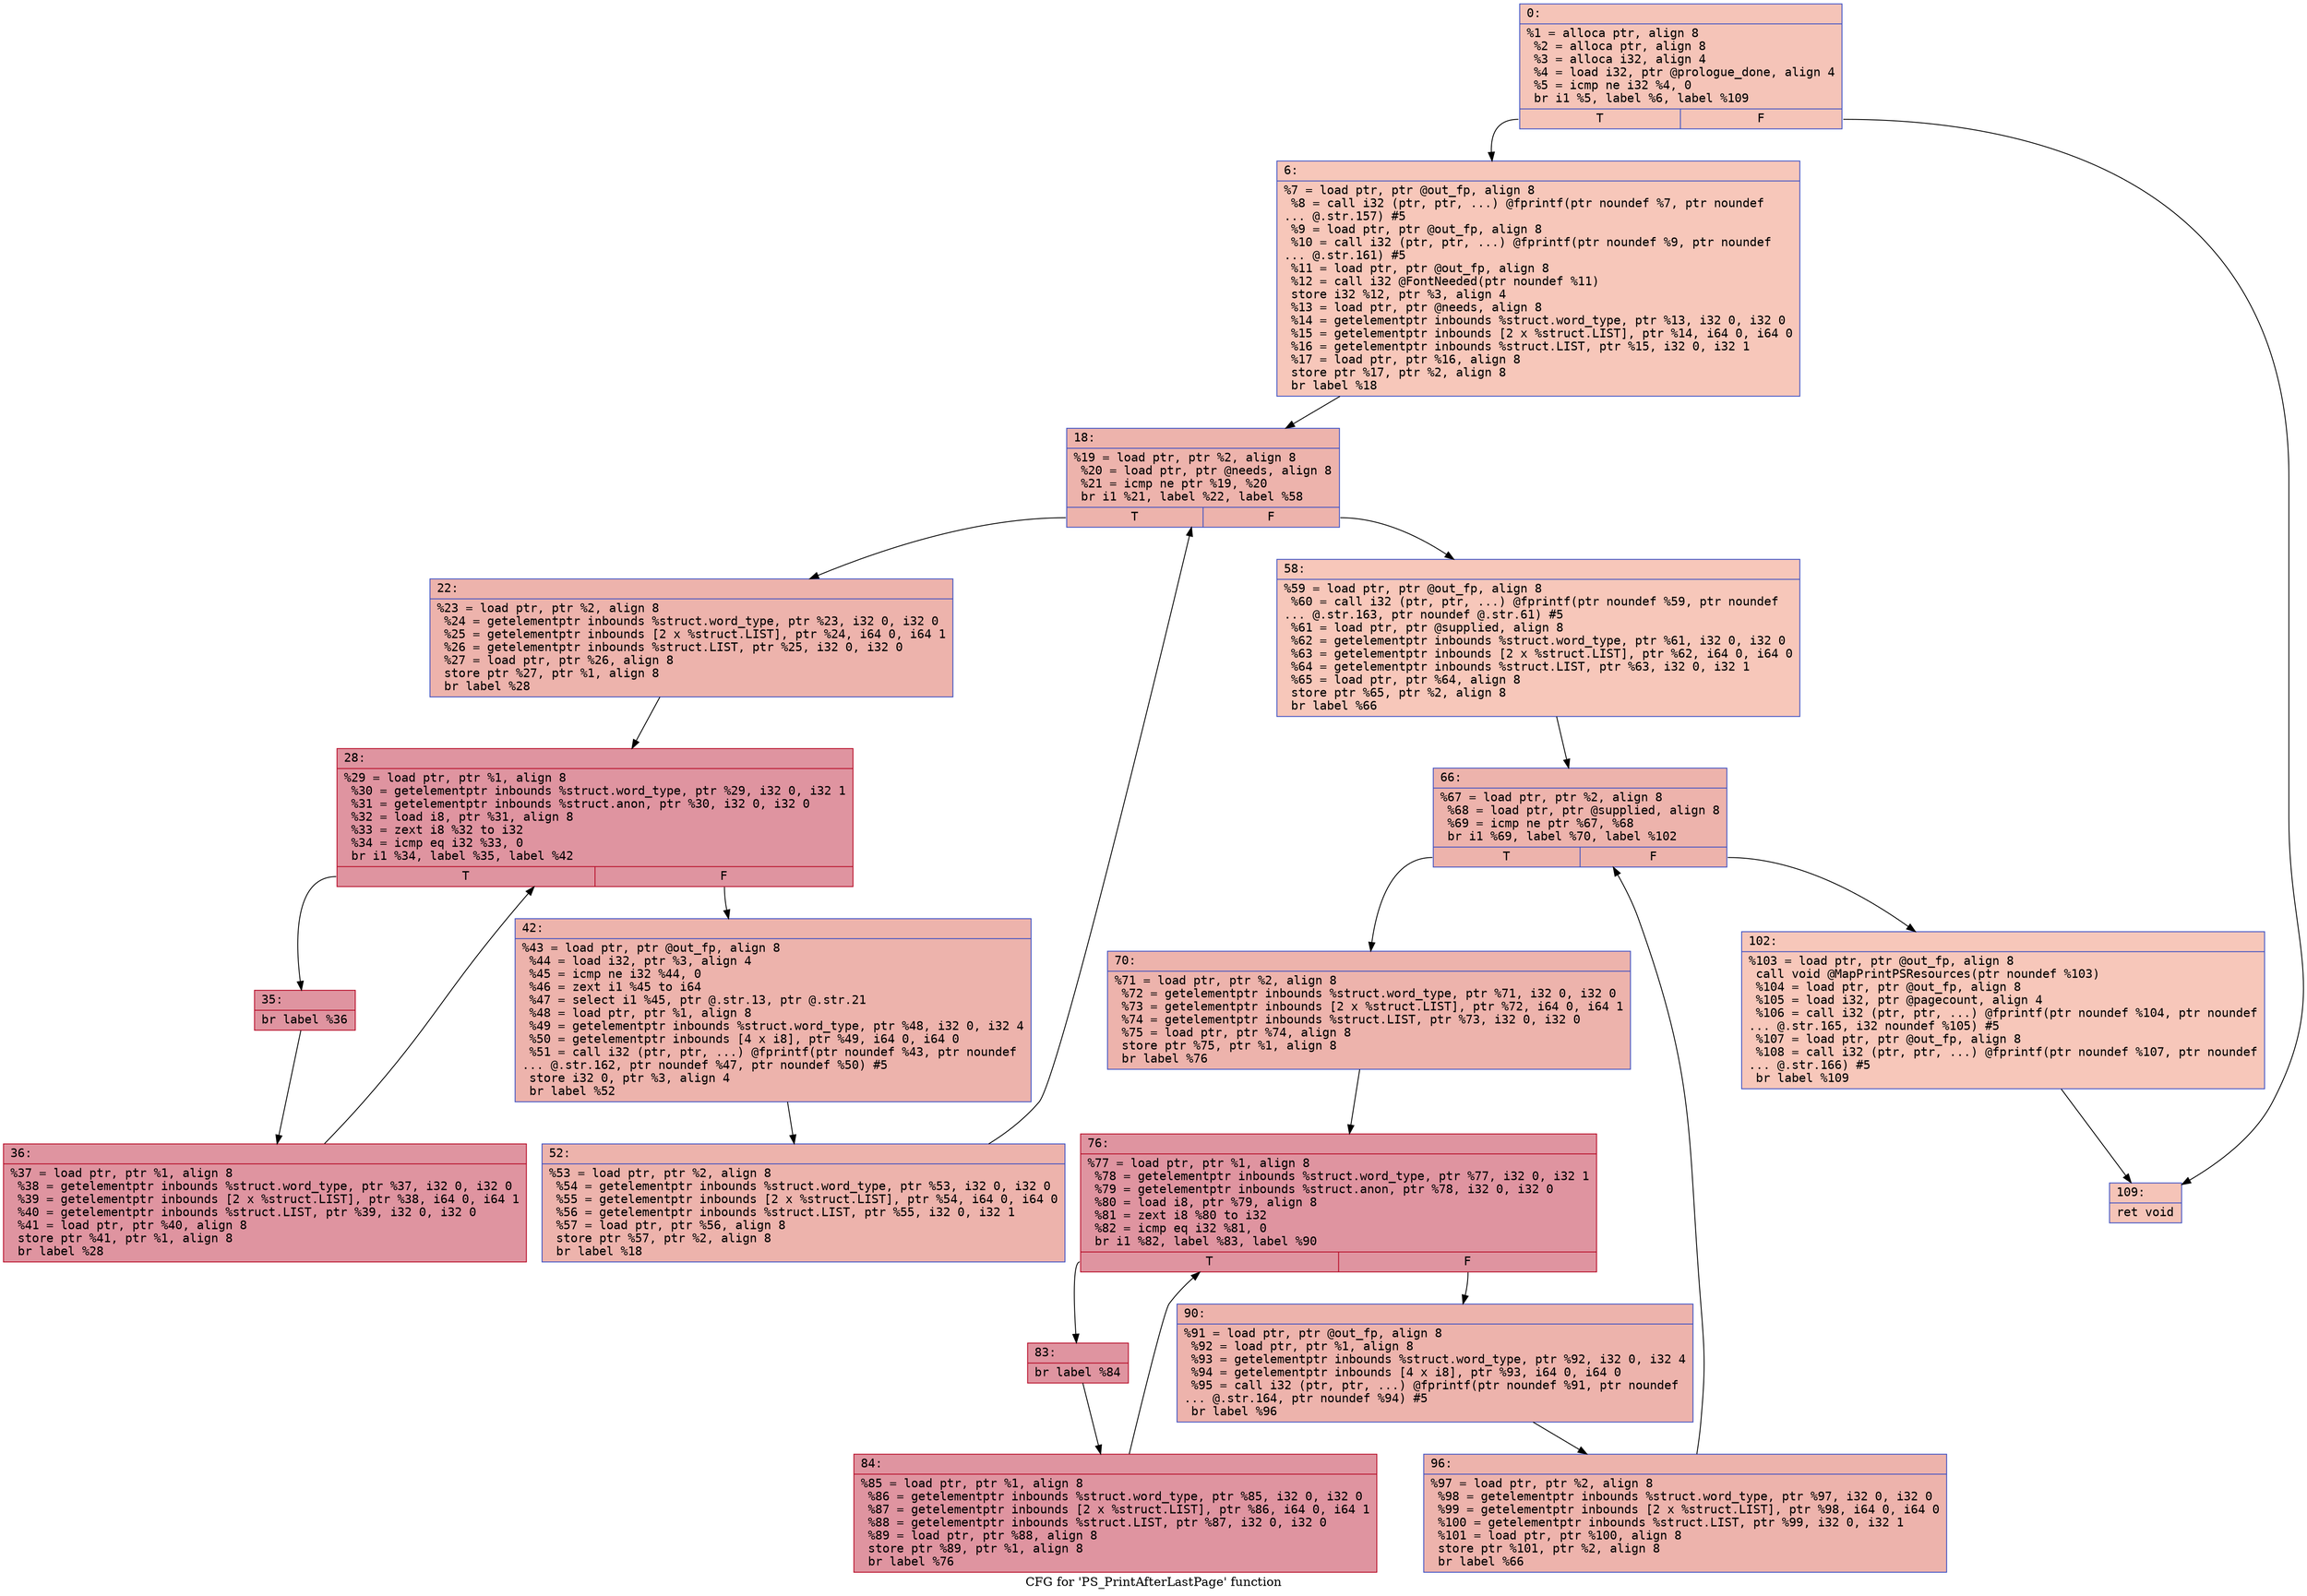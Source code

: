 digraph "CFG for 'PS_PrintAfterLastPage' function" {
	label="CFG for 'PS_PrintAfterLastPage' function";

	Node0x600002197930 [shape=record,color="#3d50c3ff", style=filled, fillcolor="#e97a5f70" fontname="Courier",label="{0:\l|  %1 = alloca ptr, align 8\l  %2 = alloca ptr, align 8\l  %3 = alloca i32, align 4\l  %4 = load i32, ptr @prologue_done, align 4\l  %5 = icmp ne i32 %4, 0\l  br i1 %5, label %6, label %109\l|{<s0>T|<s1>F}}"];
	Node0x600002197930:s0 -> Node0x600002197980[tooltip="0 -> 6\nProbability 62.50%" ];
	Node0x600002197930:s1 -> Node0x600002197ed0[tooltip="0 -> 109\nProbability 37.50%" ];
	Node0x600002197980 [shape=record,color="#3d50c3ff", style=filled, fillcolor="#ec7f6370" fontname="Courier",label="{6:\l|  %7 = load ptr, ptr @out_fp, align 8\l  %8 = call i32 (ptr, ptr, ...) @fprintf(ptr noundef %7, ptr noundef\l... @.str.157) #5\l  %9 = load ptr, ptr @out_fp, align 8\l  %10 = call i32 (ptr, ptr, ...) @fprintf(ptr noundef %9, ptr noundef\l... @.str.161) #5\l  %11 = load ptr, ptr @out_fp, align 8\l  %12 = call i32 @FontNeeded(ptr noundef %11)\l  store i32 %12, ptr %3, align 4\l  %13 = load ptr, ptr @needs, align 8\l  %14 = getelementptr inbounds %struct.word_type, ptr %13, i32 0, i32 0\l  %15 = getelementptr inbounds [2 x %struct.LIST], ptr %14, i64 0, i64 0\l  %16 = getelementptr inbounds %struct.LIST, ptr %15, i32 0, i32 1\l  %17 = load ptr, ptr %16, align 8\l  store ptr %17, ptr %2, align 8\l  br label %18\l}"];
	Node0x600002197980 -> Node0x6000021979d0[tooltip="6 -> 18\nProbability 100.00%" ];
	Node0x6000021979d0 [shape=record,color="#3d50c3ff", style=filled, fillcolor="#d6524470" fontname="Courier",label="{18:\l|  %19 = load ptr, ptr %2, align 8\l  %20 = load ptr, ptr @needs, align 8\l  %21 = icmp ne ptr %19, %20\l  br i1 %21, label %22, label %58\l|{<s0>T|<s1>F}}"];
	Node0x6000021979d0:s0 -> Node0x600002197a20[tooltip="18 -> 22\nProbability 96.88%" ];
	Node0x6000021979d0:s1 -> Node0x600002197c00[tooltip="18 -> 58\nProbability 3.12%" ];
	Node0x600002197a20 [shape=record,color="#3d50c3ff", style=filled, fillcolor="#d6524470" fontname="Courier",label="{22:\l|  %23 = load ptr, ptr %2, align 8\l  %24 = getelementptr inbounds %struct.word_type, ptr %23, i32 0, i32 0\l  %25 = getelementptr inbounds [2 x %struct.LIST], ptr %24, i64 0, i64 1\l  %26 = getelementptr inbounds %struct.LIST, ptr %25, i32 0, i32 0\l  %27 = load ptr, ptr %26, align 8\l  store ptr %27, ptr %1, align 8\l  br label %28\l}"];
	Node0x600002197a20 -> Node0x600002197a70[tooltip="22 -> 28\nProbability 100.00%" ];
	Node0x600002197a70 [shape=record,color="#b70d28ff", style=filled, fillcolor="#b70d2870" fontname="Courier",label="{28:\l|  %29 = load ptr, ptr %1, align 8\l  %30 = getelementptr inbounds %struct.word_type, ptr %29, i32 0, i32 1\l  %31 = getelementptr inbounds %struct.anon, ptr %30, i32 0, i32 0\l  %32 = load i8, ptr %31, align 8\l  %33 = zext i8 %32 to i32\l  %34 = icmp eq i32 %33, 0\l  br i1 %34, label %35, label %42\l|{<s0>T|<s1>F}}"];
	Node0x600002197a70:s0 -> Node0x600002197ac0[tooltip="28 -> 35\nProbability 96.88%" ];
	Node0x600002197a70:s1 -> Node0x600002197b60[tooltip="28 -> 42\nProbability 3.12%" ];
	Node0x600002197ac0 [shape=record,color="#b70d28ff", style=filled, fillcolor="#b70d2870" fontname="Courier",label="{35:\l|  br label %36\l}"];
	Node0x600002197ac0 -> Node0x600002197b10[tooltip="35 -> 36\nProbability 100.00%" ];
	Node0x600002197b10 [shape=record,color="#b70d28ff", style=filled, fillcolor="#b70d2870" fontname="Courier",label="{36:\l|  %37 = load ptr, ptr %1, align 8\l  %38 = getelementptr inbounds %struct.word_type, ptr %37, i32 0, i32 0\l  %39 = getelementptr inbounds [2 x %struct.LIST], ptr %38, i64 0, i64 1\l  %40 = getelementptr inbounds %struct.LIST, ptr %39, i32 0, i32 0\l  %41 = load ptr, ptr %40, align 8\l  store ptr %41, ptr %1, align 8\l  br label %28\l}"];
	Node0x600002197b10 -> Node0x600002197a70[tooltip="36 -> 28\nProbability 100.00%" ];
	Node0x600002197b60 [shape=record,color="#3d50c3ff", style=filled, fillcolor="#d6524470" fontname="Courier",label="{42:\l|  %43 = load ptr, ptr @out_fp, align 8\l  %44 = load i32, ptr %3, align 4\l  %45 = icmp ne i32 %44, 0\l  %46 = zext i1 %45 to i64\l  %47 = select i1 %45, ptr @.str.13, ptr @.str.21\l  %48 = load ptr, ptr %1, align 8\l  %49 = getelementptr inbounds %struct.word_type, ptr %48, i32 0, i32 4\l  %50 = getelementptr inbounds [4 x i8], ptr %49, i64 0, i64 0\l  %51 = call i32 (ptr, ptr, ...) @fprintf(ptr noundef %43, ptr noundef\l... @.str.162, ptr noundef %47, ptr noundef %50) #5\l  store i32 0, ptr %3, align 4\l  br label %52\l}"];
	Node0x600002197b60 -> Node0x600002197bb0[tooltip="42 -> 52\nProbability 100.00%" ];
	Node0x600002197bb0 [shape=record,color="#3d50c3ff", style=filled, fillcolor="#d6524470" fontname="Courier",label="{52:\l|  %53 = load ptr, ptr %2, align 8\l  %54 = getelementptr inbounds %struct.word_type, ptr %53, i32 0, i32 0\l  %55 = getelementptr inbounds [2 x %struct.LIST], ptr %54, i64 0, i64 0\l  %56 = getelementptr inbounds %struct.LIST, ptr %55, i32 0, i32 1\l  %57 = load ptr, ptr %56, align 8\l  store ptr %57, ptr %2, align 8\l  br label %18\l}"];
	Node0x600002197bb0 -> Node0x6000021979d0[tooltip="52 -> 18\nProbability 100.00%" ];
	Node0x600002197c00 [shape=record,color="#3d50c3ff", style=filled, fillcolor="#ec7f6370" fontname="Courier",label="{58:\l|  %59 = load ptr, ptr @out_fp, align 8\l  %60 = call i32 (ptr, ptr, ...) @fprintf(ptr noundef %59, ptr noundef\l... @.str.163, ptr noundef @.str.61) #5\l  %61 = load ptr, ptr @supplied, align 8\l  %62 = getelementptr inbounds %struct.word_type, ptr %61, i32 0, i32 0\l  %63 = getelementptr inbounds [2 x %struct.LIST], ptr %62, i64 0, i64 0\l  %64 = getelementptr inbounds %struct.LIST, ptr %63, i32 0, i32 1\l  %65 = load ptr, ptr %64, align 8\l  store ptr %65, ptr %2, align 8\l  br label %66\l}"];
	Node0x600002197c00 -> Node0x600002197c50[tooltip="58 -> 66\nProbability 100.00%" ];
	Node0x600002197c50 [shape=record,color="#3d50c3ff", style=filled, fillcolor="#d6524470" fontname="Courier",label="{66:\l|  %67 = load ptr, ptr %2, align 8\l  %68 = load ptr, ptr @supplied, align 8\l  %69 = icmp ne ptr %67, %68\l  br i1 %69, label %70, label %102\l|{<s0>T|<s1>F}}"];
	Node0x600002197c50:s0 -> Node0x600002197ca0[tooltip="66 -> 70\nProbability 96.88%" ];
	Node0x600002197c50:s1 -> Node0x600002197e80[tooltip="66 -> 102\nProbability 3.12%" ];
	Node0x600002197ca0 [shape=record,color="#3d50c3ff", style=filled, fillcolor="#d6524470" fontname="Courier",label="{70:\l|  %71 = load ptr, ptr %2, align 8\l  %72 = getelementptr inbounds %struct.word_type, ptr %71, i32 0, i32 0\l  %73 = getelementptr inbounds [2 x %struct.LIST], ptr %72, i64 0, i64 1\l  %74 = getelementptr inbounds %struct.LIST, ptr %73, i32 0, i32 0\l  %75 = load ptr, ptr %74, align 8\l  store ptr %75, ptr %1, align 8\l  br label %76\l}"];
	Node0x600002197ca0 -> Node0x600002197cf0[tooltip="70 -> 76\nProbability 100.00%" ];
	Node0x600002197cf0 [shape=record,color="#b70d28ff", style=filled, fillcolor="#b70d2870" fontname="Courier",label="{76:\l|  %77 = load ptr, ptr %1, align 8\l  %78 = getelementptr inbounds %struct.word_type, ptr %77, i32 0, i32 1\l  %79 = getelementptr inbounds %struct.anon, ptr %78, i32 0, i32 0\l  %80 = load i8, ptr %79, align 8\l  %81 = zext i8 %80 to i32\l  %82 = icmp eq i32 %81, 0\l  br i1 %82, label %83, label %90\l|{<s0>T|<s1>F}}"];
	Node0x600002197cf0:s0 -> Node0x600002197d40[tooltip="76 -> 83\nProbability 96.88%" ];
	Node0x600002197cf0:s1 -> Node0x600002197de0[tooltip="76 -> 90\nProbability 3.12%" ];
	Node0x600002197d40 [shape=record,color="#b70d28ff", style=filled, fillcolor="#b70d2870" fontname="Courier",label="{83:\l|  br label %84\l}"];
	Node0x600002197d40 -> Node0x600002197d90[tooltip="83 -> 84\nProbability 100.00%" ];
	Node0x600002197d90 [shape=record,color="#b70d28ff", style=filled, fillcolor="#b70d2870" fontname="Courier",label="{84:\l|  %85 = load ptr, ptr %1, align 8\l  %86 = getelementptr inbounds %struct.word_type, ptr %85, i32 0, i32 0\l  %87 = getelementptr inbounds [2 x %struct.LIST], ptr %86, i64 0, i64 1\l  %88 = getelementptr inbounds %struct.LIST, ptr %87, i32 0, i32 0\l  %89 = load ptr, ptr %88, align 8\l  store ptr %89, ptr %1, align 8\l  br label %76\l}"];
	Node0x600002197d90 -> Node0x600002197cf0[tooltip="84 -> 76\nProbability 100.00%" ];
	Node0x600002197de0 [shape=record,color="#3d50c3ff", style=filled, fillcolor="#d6524470" fontname="Courier",label="{90:\l|  %91 = load ptr, ptr @out_fp, align 8\l  %92 = load ptr, ptr %1, align 8\l  %93 = getelementptr inbounds %struct.word_type, ptr %92, i32 0, i32 4\l  %94 = getelementptr inbounds [4 x i8], ptr %93, i64 0, i64 0\l  %95 = call i32 (ptr, ptr, ...) @fprintf(ptr noundef %91, ptr noundef\l... @.str.164, ptr noundef %94) #5\l  br label %96\l}"];
	Node0x600002197de0 -> Node0x600002197e30[tooltip="90 -> 96\nProbability 100.00%" ];
	Node0x600002197e30 [shape=record,color="#3d50c3ff", style=filled, fillcolor="#d6524470" fontname="Courier",label="{96:\l|  %97 = load ptr, ptr %2, align 8\l  %98 = getelementptr inbounds %struct.word_type, ptr %97, i32 0, i32 0\l  %99 = getelementptr inbounds [2 x %struct.LIST], ptr %98, i64 0, i64 0\l  %100 = getelementptr inbounds %struct.LIST, ptr %99, i32 0, i32 1\l  %101 = load ptr, ptr %100, align 8\l  store ptr %101, ptr %2, align 8\l  br label %66\l}"];
	Node0x600002197e30 -> Node0x600002197c50[tooltip="96 -> 66\nProbability 100.00%" ];
	Node0x600002197e80 [shape=record,color="#3d50c3ff", style=filled, fillcolor="#ec7f6370" fontname="Courier",label="{102:\l|  %103 = load ptr, ptr @out_fp, align 8\l  call void @MapPrintPSResources(ptr noundef %103)\l  %104 = load ptr, ptr @out_fp, align 8\l  %105 = load i32, ptr @pagecount, align 4\l  %106 = call i32 (ptr, ptr, ...) @fprintf(ptr noundef %104, ptr noundef\l... @.str.165, i32 noundef %105) #5\l  %107 = load ptr, ptr @out_fp, align 8\l  %108 = call i32 (ptr, ptr, ...) @fprintf(ptr noundef %107, ptr noundef\l... @.str.166) #5\l  br label %109\l}"];
	Node0x600002197e80 -> Node0x600002197ed0[tooltip="102 -> 109\nProbability 100.00%" ];
	Node0x600002197ed0 [shape=record,color="#3d50c3ff", style=filled, fillcolor="#e97a5f70" fontname="Courier",label="{109:\l|  ret void\l}"];
}
